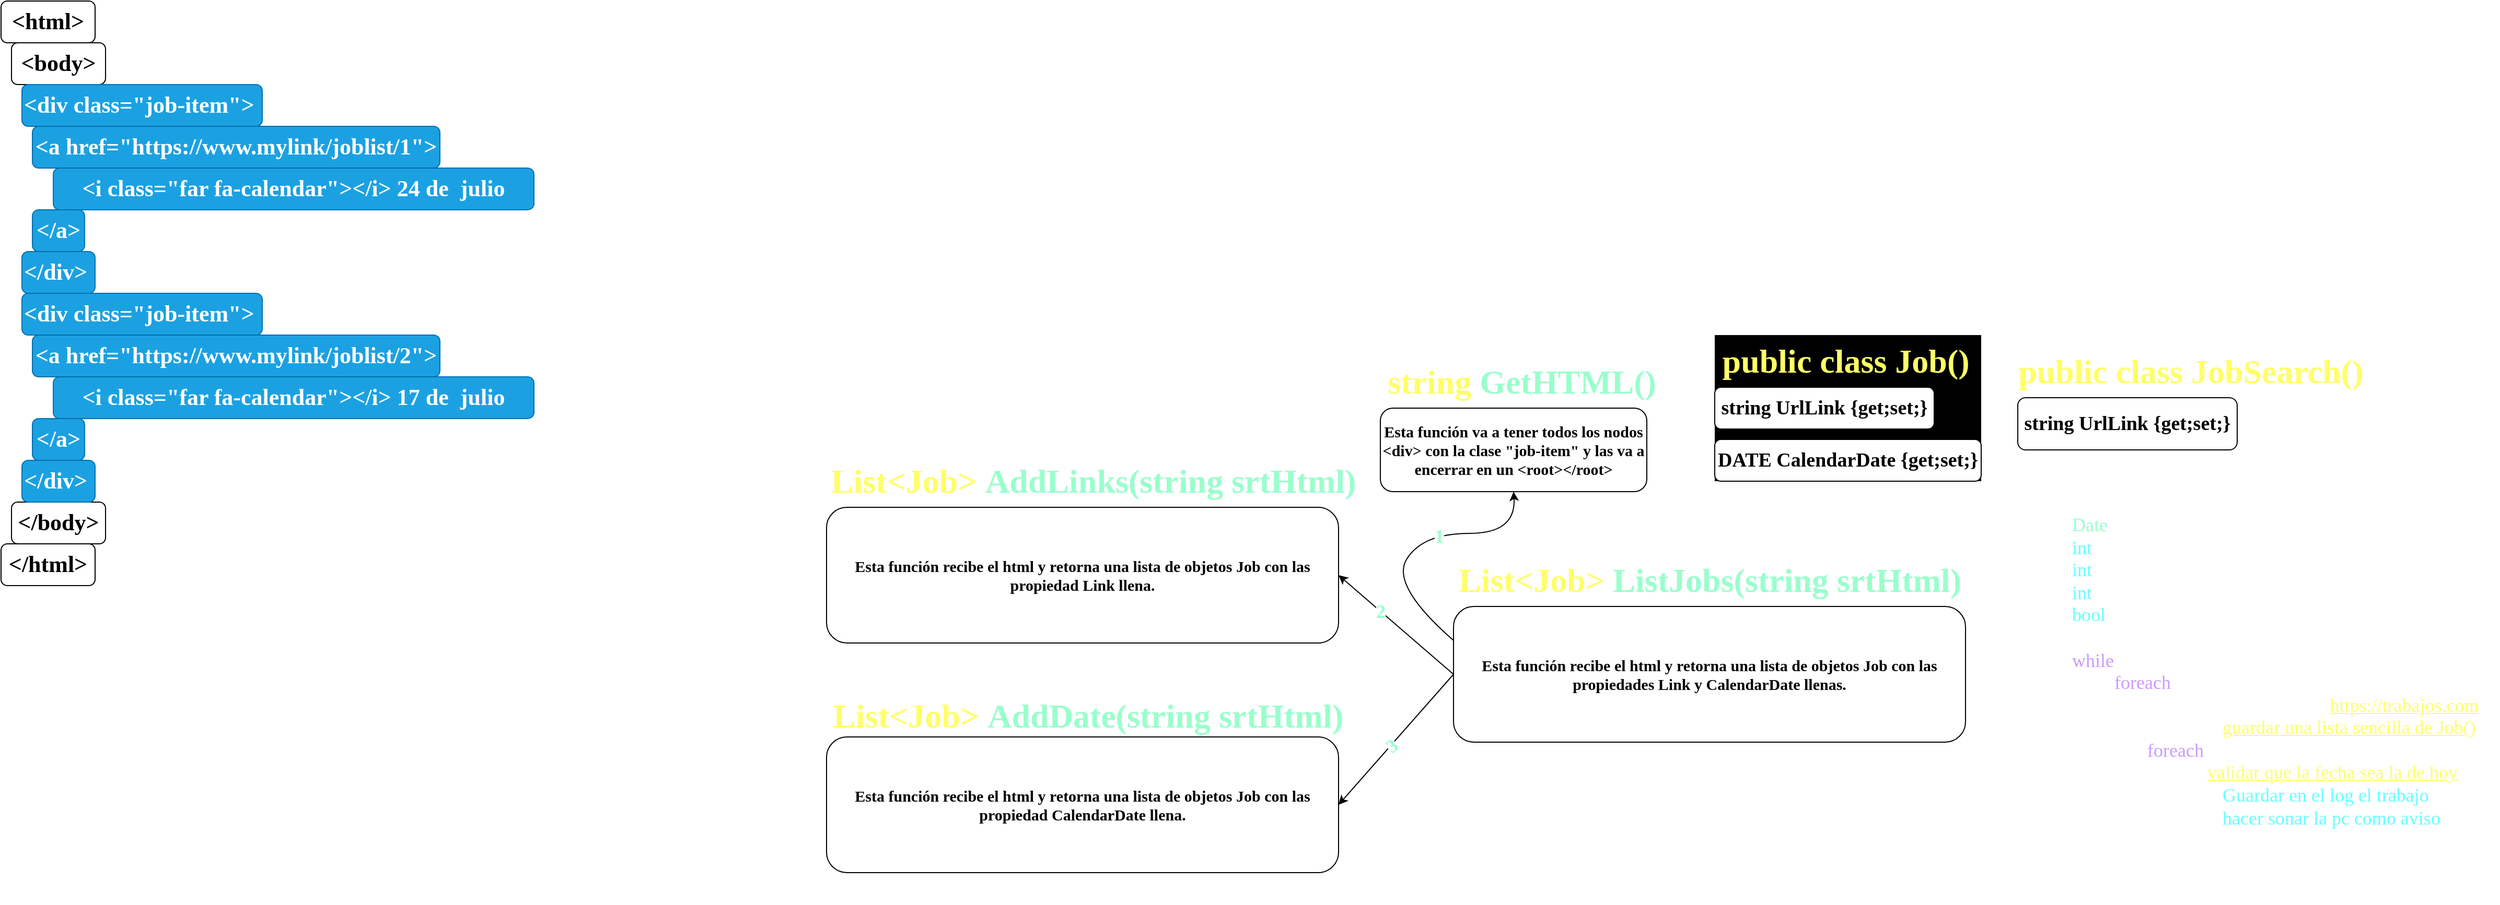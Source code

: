 <mxfile version="24.6.4" type="device">
  <diagram name="Page-1" id="siXNna9_pF9Z7vIk-0mN">
    <mxGraphModel dx="1247" dy="729" grid="1" gridSize="10" guides="1" tooltips="1" connect="1" arrows="1" fold="1" page="1" pageScale="1" pageWidth="850" pageHeight="1100" math="0" shadow="0">
      <root>
        <mxCell id="0" />
        <mxCell id="1" parent="0" />
        <mxCell id="7Etn7J5GAcvlB-kk5nT8-5" value="&amp;lt;html&amp;gt;" style="rounded=1;whiteSpace=wrap;html=1;fontFamily=Times New Roman;fontStyle=1;fontSize=22;" parent="1" vertex="1">
          <mxGeometry x="80" y="160" width="90" height="40" as="geometry" />
        </mxCell>
        <mxCell id="7Etn7J5GAcvlB-kk5nT8-7" value="&amp;lt;body&amp;gt;" style="rounded=1;whiteSpace=wrap;html=1;fontFamily=Times New Roman;fontStyle=1;fontSize=22;" parent="1" vertex="1">
          <mxGeometry x="90" y="200" width="90" height="40" as="geometry" />
        </mxCell>
        <mxCell id="7Etn7J5GAcvlB-kk5nT8-6" value="&amp;lt;/html&amp;gt;" style="rounded=1;whiteSpace=wrap;html=1;fontFamily=Times New Roman;fontStyle=1;fontSize=22;" parent="1" vertex="1">
          <mxGeometry x="80" y="680" width="90" height="40" as="geometry" />
        </mxCell>
        <mxCell id="7Etn7J5GAcvlB-kk5nT8-8" value="&amp;lt;/body&amp;gt;" style="rounded=1;whiteSpace=wrap;html=1;fontFamily=Times New Roman;fontStyle=1;fontSize=22;" parent="1" vertex="1">
          <mxGeometry x="90" y="640" width="90" height="40" as="geometry" />
        </mxCell>
        <mxCell id="7Etn7J5GAcvlB-kk5nT8-9" value="&amp;lt;div class=&quot;job-item&quot;&amp;gt;" style="rounded=1;whiteSpace=wrap;html=1;fontFamily=Times New Roman;fontStyle=1;fontSize=22;align=left;fillColor=#1ba1e2;fontColor=#ffffff;strokeColor=#006EAF;" parent="1" vertex="1">
          <mxGeometry x="100" y="240" width="230" height="40" as="geometry" />
        </mxCell>
        <mxCell id="7Etn7J5GAcvlB-kk5nT8-22" value="&amp;lt;/div&amp;gt;" style="rounded=1;whiteSpace=wrap;html=1;fontFamily=Times New Roman;fontStyle=1;fontSize=22;align=left;fillColor=#1ba1e2;fontColor=#ffffff;strokeColor=#006EAF;" parent="1" vertex="1">
          <mxGeometry x="100" y="400" width="70" height="40" as="geometry" />
        </mxCell>
        <mxCell id="7Etn7J5GAcvlB-kk5nT8-23" value="&amp;lt;a href=&quot;https://www.mylink/joblist/1&quot;&amp;gt;" style="rounded=1;whiteSpace=wrap;html=1;fontFamily=Times New Roman;fontStyle=1;fontSize=22;fillColor=#1ba1e2;fontColor=#ffffff;strokeColor=#006EAF;" parent="1" vertex="1">
          <mxGeometry x="110" y="280" width="390" height="40" as="geometry" />
        </mxCell>
        <mxCell id="7Etn7J5GAcvlB-kk5nT8-24" value="&amp;lt;/a&amp;gt;" style="rounded=1;whiteSpace=wrap;html=1;fontFamily=Times New Roman;fontStyle=1;fontSize=22;fillColor=#1ba1e2;fontColor=#ffffff;strokeColor=#006EAF;" parent="1" vertex="1">
          <mxGeometry x="110" y="360" width="50" height="40" as="geometry" />
        </mxCell>
        <mxCell id="7Etn7J5GAcvlB-kk5nT8-25" value="&amp;lt;i class=&quot;far fa-calendar&quot;&amp;gt;&amp;lt;/i&amp;gt; 24 de&amp;nbsp; julio" style="rounded=1;whiteSpace=wrap;html=1;fontFamily=Times New Roman;fontStyle=1;fontSize=22;fillColor=#1ba1e2;fontColor=#ffffff;strokeColor=#006EAF;" parent="1" vertex="1">
          <mxGeometry x="130" y="320" width="460" height="40" as="geometry" />
        </mxCell>
        <mxCell id="7Etn7J5GAcvlB-kk5nT8-29" value="&amp;lt;div class=&quot;job-item&quot;&amp;gt;" style="rounded=1;whiteSpace=wrap;html=1;fontFamily=Times New Roman;fontStyle=1;fontSize=22;align=left;fillColor=#1ba1e2;fontColor=#ffffff;strokeColor=#006EAF;" parent="1" vertex="1">
          <mxGeometry x="100" y="440" width="230" height="40" as="geometry" />
        </mxCell>
        <mxCell id="7Etn7J5GAcvlB-kk5nT8-30" value="&amp;lt;/div&amp;gt;" style="rounded=1;whiteSpace=wrap;html=1;fontFamily=Times New Roman;fontStyle=1;fontSize=22;align=left;fillColor=#1ba1e2;fontColor=#ffffff;strokeColor=#006EAF;" parent="1" vertex="1">
          <mxGeometry x="100" y="600" width="70" height="40" as="geometry" />
        </mxCell>
        <mxCell id="7Etn7J5GAcvlB-kk5nT8-31" value="&amp;lt;a href=&quot;https://www.mylink/joblist/2&quot;&amp;gt;" style="rounded=1;fontFamily=Times New Roman;fontStyle=1;fontSize=22;fillColor=#1ba1e2;fontColor=#ffffff;strokeColor=#006EAF;html=1;whiteSpace=wrap;" parent="1" vertex="1">
          <mxGeometry x="110" y="480" width="390" height="40" as="geometry" />
        </mxCell>
        <mxCell id="7Etn7J5GAcvlB-kk5nT8-32" value="&amp;lt;/a&amp;gt;" style="rounded=1;whiteSpace=wrap;html=1;fontFamily=Times New Roman;fontStyle=1;fontSize=22;fillColor=#1ba1e2;fontColor=#ffffff;strokeColor=#006EAF;" parent="1" vertex="1">
          <mxGeometry x="110" y="560" width="50" height="40" as="geometry" />
        </mxCell>
        <mxCell id="7Etn7J5GAcvlB-kk5nT8-33" value="&amp;lt;i class=&quot;far fa-calendar&quot;&amp;gt;&amp;lt;/i&amp;gt; 17 de&amp;nbsp; julio" style="rounded=1;whiteSpace=wrap;html=1;fontFamily=Times New Roman;fontStyle=1;fontSize=22;fillColor=#1ba1e2;fontColor=#ffffff;strokeColor=#006EAF;" parent="1" vertex="1">
          <mxGeometry x="130" y="520" width="460" height="40" as="geometry" />
        </mxCell>
        <mxCell id="7Etn7J5GAcvlB-kk5nT8-36" value="" style="group" parent="1" vertex="1" connectable="0">
          <mxGeometry x="1400" y="500" width="265" height="130" as="geometry" />
        </mxCell>
        <mxCell id="7Etn7J5GAcvlB-kk5nT8-34" value="&lt;font color=&quot;#ffff66&quot;&gt;string&amp;nbsp;&lt;/font&gt;GetHTML()" style="text;html=1;align=center;verticalAlign=middle;resizable=0;points=[];autosize=1;strokeColor=none;fillColor=none;fontColor=#99FFCC;fontStyle=1;fontFamily=Times New Roman;fontSize=32;" parent="7Etn7J5GAcvlB-kk5nT8-36" vertex="1">
          <mxGeometry x="5" width="260" height="50" as="geometry" />
        </mxCell>
        <mxCell id="7Etn7J5GAcvlB-kk5nT8-35" value="Esta función va a tener todos los nodos &amp;lt;div&amp;gt; con la clase &quot;job-item&quot; y las va a encerrar en un &amp;lt;root&amp;gt;&amp;lt;/root&amp;gt;" style="rounded=1;whiteSpace=wrap;html=1;fontFamily=Times New Roman;fontSize=15;fontStyle=1" parent="7Etn7J5GAcvlB-kk5nT8-36" vertex="1">
          <mxGeometry y="50" width="255" height="80" as="geometry" />
        </mxCell>
        <mxCell id="7Etn7J5GAcvlB-kk5nT8-41" value="" style="group;fillColor=#000000;" parent="1" vertex="1" connectable="0">
          <mxGeometry x="1720" y="480" width="255" height="140" as="geometry" />
        </mxCell>
        <mxCell id="7Etn7J5GAcvlB-kk5nT8-38" value="public class Job()" style="text;html=1;align=center;verticalAlign=middle;resizable=0;points=[];autosize=1;strokeColor=none;fillColor=none;fontColor=#FFFF66;fontStyle=1;fontFamily=Times New Roman;fontSize=32;container=0;" parent="7Etn7J5GAcvlB-kk5nT8-41" vertex="1">
          <mxGeometry width="250" height="50" as="geometry" />
        </mxCell>
        <mxCell id="7Etn7J5GAcvlB-kk5nT8-39" value="string UrlLink {get;set;}" style="rounded=1;whiteSpace=wrap;html=1;fontFamily=Times New Roman;fontSize=19;fontStyle=1;container=0;" parent="7Etn7J5GAcvlB-kk5nT8-41" vertex="1">
          <mxGeometry y="50" width="210" height="40" as="geometry" />
        </mxCell>
        <mxCell id="7Etn7J5GAcvlB-kk5nT8-40" value="DATE CalendarDate {get;set;}" style="rounded=1;whiteSpace=wrap;html=1;fontFamily=Times New Roman;fontSize=19;fontStyle=1;container=0;" parent="7Etn7J5GAcvlB-kk5nT8-41" vertex="1">
          <mxGeometry y="100" width="255" height="40" as="geometry" />
        </mxCell>
        <mxCell id="7Etn7J5GAcvlB-kk5nT8-49" value="" style="group" parent="1" vertex="1" connectable="0">
          <mxGeometry x="870" y="820" width="490" height="175" as="geometry" />
        </mxCell>
        <mxCell id="7Etn7J5GAcvlB-kk5nT8-47" value="&lt;font color=&quot;#ffff66&quot;&gt;List&amp;lt;Job&amp;gt;&amp;nbsp;&lt;/font&gt;AddDate(string srtHtml)" style="text;html=1;align=center;verticalAlign=middle;resizable=0;points=[];autosize=1;strokeColor=none;fillColor=none;fontColor=#99FFCC;fontStyle=1;fontFamily=Times New Roman;fontSize=32;" parent="7Etn7J5GAcvlB-kk5nT8-49" vertex="1">
          <mxGeometry x="10" width="480" height="50" as="geometry" />
        </mxCell>
        <mxCell id="7Etn7J5GAcvlB-kk5nT8-48" value="Esta función recibe el html y retorna una lista de objetos Job con las propiedad CalendarDate llena." style="rounded=1;whiteSpace=wrap;html=1;fontFamily=Times New Roman;fontSize=15;fontStyle=1" parent="7Etn7J5GAcvlB-kk5nT8-49" vertex="1">
          <mxGeometry y="45" width="490" height="130" as="geometry" />
        </mxCell>
        <mxCell id="7Etn7J5GAcvlB-kk5nT8-50" value="" style="group" parent="1" vertex="1" connectable="0">
          <mxGeometry x="870" y="595" width="500" height="180" as="geometry" />
        </mxCell>
        <mxCell id="7Etn7J5GAcvlB-kk5nT8-45" value="&lt;font color=&quot;#ffff66&quot;&gt;List&amp;lt;Job&amp;gt;&amp;nbsp;&lt;/font&gt;AddLinks(string srtHtml)" style="text;html=1;align=center;verticalAlign=middle;resizable=0;points=[];autosize=1;strokeColor=none;fillColor=none;fontColor=#99FFCC;fontStyle=1;fontFamily=Times New Roman;fontSize=32;" parent="7Etn7J5GAcvlB-kk5nT8-50" vertex="1">
          <mxGeometry x="10" width="490" height="50" as="geometry" />
        </mxCell>
        <mxCell id="7Etn7J5GAcvlB-kk5nT8-46" value="Esta función recibe el html y retorna una lista de objetos Job con las propiedad Link llena." style="rounded=1;whiteSpace=wrap;html=1;fontFamily=Times New Roman;fontSize=15;fontStyle=1" parent="7Etn7J5GAcvlB-kk5nT8-50" vertex="1">
          <mxGeometry y="50" width="490" height="130" as="geometry" />
        </mxCell>
        <mxCell id="7Etn7J5GAcvlB-kk5nT8-51" value="" style="group" parent="1" vertex="1" connectable="0">
          <mxGeometry x="1470" y="690" width="490" height="180" as="geometry" />
        </mxCell>
        <mxCell id="7Etn7J5GAcvlB-kk5nT8-43" value="&lt;font color=&quot;#ffff66&quot;&gt;List&amp;lt;Job&amp;gt; &lt;/font&gt;ListJobs(string srtHtml)" style="text;html=1;align=center;verticalAlign=middle;resizable=0;points=[];autosize=1;strokeColor=none;fillColor=none;fontColor=#99FFCC;fontStyle=1;fontFamily=Times New Roman;fontSize=32;" parent="7Etn7J5GAcvlB-kk5nT8-51" vertex="1">
          <mxGeometry x="10" width="470" height="50" as="geometry" />
        </mxCell>
        <mxCell id="7Etn7J5GAcvlB-kk5nT8-44" value="Esta función recibe el html y retorna una lista de objetos Job con las propiedades Link y CalendarDate llenas." style="rounded=1;whiteSpace=wrap;html=1;fontFamily=Times New Roman;fontSize=15;fontStyle=1" parent="7Etn7J5GAcvlB-kk5nT8-51" vertex="1">
          <mxGeometry y="50" width="490" height="130" as="geometry" />
        </mxCell>
        <mxCell id="7Etn7J5GAcvlB-kk5nT8-52" value="" style="endArrow=classic;html=1;rounded=0;entryX=1;entryY=0.5;entryDx=0;entryDy=0;exitX=0;exitY=0.5;exitDx=0;exitDy=0;" parent="1" source="7Etn7J5GAcvlB-kk5nT8-44" target="7Etn7J5GAcvlB-kk5nT8-46" edge="1">
          <mxGeometry width="50" height="50" relative="1" as="geometry">
            <mxPoint x="1390" y="830" as="sourcePoint" />
            <mxPoint x="1440" y="780" as="targetPoint" />
          </mxGeometry>
        </mxCell>
        <mxCell id="7Etn7J5GAcvlB-kk5nT8-54" value="&lt;font color=&quot;#99ffcc&quot; size=&quot;1&quot; face=&quot;Times New Roman&quot;&gt;&lt;b style=&quot;font-size: 18px;&quot;&gt;2&lt;/b&gt;&lt;/font&gt;" style="edgeLabel;html=1;align=center;verticalAlign=middle;resizable=0;points=[];" parent="7Etn7J5GAcvlB-kk5nT8-52" vertex="1" connectable="0">
          <mxGeometry x="0.263" y="1" relative="1" as="geometry">
            <mxPoint y="-1" as="offset" />
          </mxGeometry>
        </mxCell>
        <mxCell id="7Etn7J5GAcvlB-kk5nT8-53" value="" style="endArrow=classic;html=1;rounded=0;entryX=1;entryY=0.5;entryDx=0;entryDy=0;exitX=0;exitY=0.5;exitDx=0;exitDy=0;" parent="1" source="7Etn7J5GAcvlB-kk5nT8-44" target="7Etn7J5GAcvlB-kk5nT8-48" edge="1">
          <mxGeometry width="50" height="50" relative="1" as="geometry">
            <mxPoint x="1490" y="770" as="sourcePoint" />
            <mxPoint x="1540" y="720" as="targetPoint" />
          </mxGeometry>
        </mxCell>
        <mxCell id="7Etn7J5GAcvlB-kk5nT8-55" value="&lt;font face=&quot;Times New Roman&quot; color=&quot;#99ffcc&quot; style=&quot;font-size: 18px;&quot;&gt;&lt;b&gt;3&lt;/b&gt;&lt;/font&gt;" style="edgeLabel;html=1;align=center;verticalAlign=middle;resizable=0;points=[];rotation=-35;" parent="7Etn7J5GAcvlB-kk5nT8-53" vertex="1" connectable="0">
          <mxGeometry x="0.101" y="1" relative="1" as="geometry">
            <mxPoint as="offset" />
          </mxGeometry>
        </mxCell>
        <mxCell id="7Etn7J5GAcvlB-kk5nT8-56" value="" style="curved=1;endArrow=classic;html=1;rounded=0;exitX=0;exitY=0.25;exitDx=0;exitDy=0;entryX=0.5;entryY=1;entryDx=0;entryDy=0;" parent="1" source="7Etn7J5GAcvlB-kk5nT8-44" target="7Etn7J5GAcvlB-kk5nT8-35" edge="1">
          <mxGeometry width="50" height="50" relative="1" as="geometry">
            <mxPoint x="1390" y="710" as="sourcePoint" />
            <mxPoint x="1440" y="660" as="targetPoint" />
            <Array as="points">
              <mxPoint x="1410" y="720" />
              <mxPoint x="1440" y="670" />
              <mxPoint x="1530" y="670" />
            </Array>
          </mxGeometry>
        </mxCell>
        <mxCell id="7Etn7J5GAcvlB-kk5nT8-57" value="&lt;font color=&quot;#99ffcc&quot; face=&quot;Times New Roman&quot; style=&quot;font-size: 18px;&quot;&gt;&lt;b&gt;1&lt;/b&gt;&lt;/font&gt;" style="edgeLabel;html=1;align=center;verticalAlign=middle;resizable=0;points=[];" parent="7Etn7J5GAcvlB-kk5nT8-56" vertex="1" connectable="0">
          <mxGeometry x="0.144" y="-3" relative="1" as="geometry">
            <mxPoint as="offset" />
          </mxGeometry>
        </mxCell>
        <mxCell id="70gyKygHLyewn4vN5dPq-5" value="" style="group" vertex="1" connectable="0" parent="1">
          <mxGeometry x="2010" y="490" width="330.004" height="100" as="geometry" />
        </mxCell>
        <mxCell id="70gyKygHLyewn4vN5dPq-2" value="public class JobSearch()" style="text;html=1;align=center;verticalAlign=middle;resizable=0;points=[];autosize=1;strokeColor=none;fillColor=none;fontColor=#FFFF66;fontStyle=1;fontFamily=Times New Roman;fontSize=32;container=0;" vertex="1" parent="70gyKygHLyewn4vN5dPq-5">
          <mxGeometry x="0.004" width="330" height="50" as="geometry" />
        </mxCell>
        <mxCell id="70gyKygHLyewn4vN5dPq-3" value="string UrlLink {get;set;}" style="rounded=1;whiteSpace=wrap;html=1;fontFamily=Times New Roman;fontSize=19;fontStyle=1;container=0;" vertex="1" parent="70gyKygHLyewn4vN5dPq-5">
          <mxGeometry y="50" width="210" height="50" as="geometry" />
        </mxCell>
        <mxCell id="70gyKygHLyewn4vN5dPq-6" value="&lt;div style=&quot;font-size: 18px;&quot;&gt;&lt;font color=&quot;#99ffcc&quot; style=&quot;font-size: 18px; font-weight: normal;&quot;&gt;Date&lt;/font&gt;&lt;font color=&quot;#ffffff&quot; style=&quot;font-size: 18px; font-weight: normal;&quot;&gt; current = GetDate.Now()&lt;/font&gt;&lt;/div&gt;&lt;div style=&quot;font-size: 18px;&quot;&gt;&lt;font color=&quot;#66ffff&quot; style=&quot;font-size: 18px; font-weight: normal;&quot;&gt;int&lt;/font&gt;&lt;font color=&quot;#ffffff&quot; style=&quot;font-size: 18px; font-weight: normal;&quot;&gt; timer = 5;&lt;/font&gt;&lt;/div&gt;&lt;div style=&quot;font-size: 18px;&quot;&gt;&lt;font color=&quot;#66ffff&quot; style=&quot;font-size: 18px; font-weight: normal;&quot;&gt;int&lt;/font&gt;&lt;font color=&quot;#ffffff&quot; style=&quot;font-size: 18px; font-weight: normal;&quot;&gt; n =&amp;nbsp;&lt;/font&gt;&lt;span style=&quot;color: rgb(255, 255, 255); font-weight: 400; background-color: initial;&quot;&gt;list&amp;lt;jobsearch&amp;gt;.Lenght&lt;/span&gt;&lt;/div&gt;&lt;div style=&quot;font-size: 18px;&quot;&gt;&lt;span style=&quot;font-weight: 400; background-color: initial;&quot;&gt;&lt;font color=&quot;#66ffff&quot;&gt;int&lt;/font&gt;&lt;/span&gt;&lt;span style=&quot;color: rgb(255, 255, 255); font-weight: 400; background-color: initial;&quot;&gt; i = n&lt;/span&gt;&lt;/div&gt;&lt;div style=&quot;font-size: 18px;&quot;&gt;&lt;font color=&quot;#66ffff&quot; style=&quot;font-size: 18px; font-weight: normal;&quot;&gt;bool&lt;/font&gt;&lt;font color=&quot;#ffffff&quot; style=&quot;font-size: 18px; font-weight: normal;&quot;&gt; firstRound = false;&lt;/font&gt;&lt;/div&gt;&lt;div style=&quot;font-size: 18px;&quot;&gt;&lt;font color=&quot;#ffffff&quot; style=&quot;font-size: 18px; font-weight: normal;&quot;&gt;&lt;br&gt;&lt;/font&gt;&lt;/div&gt;&lt;span style=&quot;font-weight: normal;&quot;&gt;&lt;font color=&quot;#cc99ff&quot;&gt;while&lt;/font&gt;&lt;font color=&quot;#ffffff&quot;&gt; i &amp;gt; 0{&lt;/font&gt;&lt;/span&gt;&lt;div&gt;&lt;div style=&quot;font-size: 18px;&quot;&gt;&lt;span style=&quot;font-weight: normal;&quot;&gt;&lt;font color=&quot;#ffffff&quot;&gt;&lt;span style=&quot;white-space: pre;&quot;&gt;&#x9;&lt;/span&gt;&amp;nbsp;&lt;/font&gt;&lt;font color=&quot;#cc99ff&quot;&gt;foreach&lt;/font&gt;&lt;font color=&quot;#ffffff&quot;&gt; a in&amp;nbsp;&lt;/font&gt;&lt;/span&gt;&lt;span style=&quot;color: rgb(255, 255, 255); font-weight: 400; background-color: initial;&quot;&gt;list&amp;lt;jobsearch&amp;gt;&lt;/span&gt;&lt;/div&gt;&lt;div style=&quot;font-size: 18px;&quot;&gt;&lt;span style=&quot;font-weight: normal;&quot;&gt;&lt;span style=&quot;color: rgb(255, 255, 255); white-space: pre;&quot;&gt;&#x9;&lt;span style=&quot;white-space: pre;&quot;&gt;&#x9;&lt;/span&gt;&lt;/span&gt;&lt;font color=&quot;#ffffff&quot;&gt;string document = GET:&lt;/font&gt;&lt;u style=&quot;&quot;&gt;https://trabajos.com&lt;/u&gt;&lt;br&gt;&lt;/span&gt;&lt;/div&gt;&lt;div style=&quot;font-size: 18px;&quot;&gt;&lt;span style=&quot;font-weight: normal;&quot;&gt;&lt;span style=&quot;color: rgb(255, 255, 255); white-space: pre;&quot;&gt;&#x9;&lt;span style=&quot;white-space: pre;&quot;&gt;&#x9;&lt;/span&gt;myList =&lt;span style=&quot;white-space: pre;&quot;&gt;&#x9;&lt;/span&gt;&lt;/span&gt;&lt;u&gt;guardar una lista sencilla de Job()&lt;/u&gt;&lt;br&gt;&lt;/span&gt;&lt;/div&gt;&lt;div style=&quot;font-size: 18px;&quot;&gt;&lt;span style=&quot;font-weight: normal;&quot;&gt;&lt;span style=&quot;text-decoration-line: underline; white-space: pre;&quot;&gt;&#x9;&lt;/span&gt;&lt;span style=&quot;text-decoration-line: underline; white-space: pre;&quot;&gt;&#x9;&lt;/span&gt;&lt;font color=&quot;#cc99ff&quot;&gt;foreach&lt;/font&gt;&lt;font color=&quot;#ffffff&quot;&gt; list&amp;lt;job&amp;gt;&lt;/font&gt;&lt;br&gt;&lt;/span&gt;&lt;/div&gt;&lt;div style=&quot;font-size: 18px;&quot;&gt;&lt;span style=&quot;font-weight: normal;&quot;&gt;&lt;span style=&quot;color: rgb(255, 255, 255); white-space: pre;&quot;&gt;&#x9;&lt;span style=&quot;white-space: pre;&quot;&gt;&#x9;&lt;span style=&quot;white-space: pre;&quot;&gt;&#x9;&lt;/span&gt;&lt;/span&gt;&lt;/span&gt;&lt;font color=&quot;#ffffff&quot;&gt;if (&lt;/font&gt;&lt;u style=&quot;&quot;&gt;validar que la fecha sea la de hoy&lt;/u&gt;&lt;font color=&quot;#ffffff&quot;&gt;)&lt;/font&gt;&lt;br&gt;&lt;/span&gt;&lt;/div&gt;&lt;div style=&quot;font-size: 18px;&quot;&gt;&lt;span style=&quot;font-weight: normal;&quot;&gt;&lt;span style=&quot;color: rgb(255, 255, 255); white-space: pre;&quot;&gt;&#x9;&lt;/span&gt;&lt;span style=&quot;color: rgb(255, 255, 255); white-space: pre;&quot;&gt;&#x9;&lt;span style=&quot;white-space: pre;&quot;&gt;&#x9;&lt;span style=&quot;white-space: pre;&quot;&gt;&#x9;&lt;/span&gt;&lt;/span&gt;&lt;/span&gt;&lt;font color=&quot;#66ffff&quot;&gt;Guardar en el log el trabajo&lt;/font&gt;&lt;br&gt;&lt;/span&gt;&lt;/div&gt;&lt;div style=&quot;font-size: 18px;&quot;&gt;&lt;span style=&quot;font-weight: normal;&quot;&gt;&lt;span style=&quot;color: rgb(255, 255, 255); white-space: pre;&quot;&gt;&#x9;&lt;/span&gt;&lt;span style=&quot;color: rgb(255, 255, 255); white-space: pre;&quot;&gt;&#x9;&lt;span style=&quot;white-space: pre;&quot;&gt;&#x9;&lt;span style=&quot;white-space: pre;&quot;&gt;&#x9;&lt;/span&gt;&lt;/span&gt;&lt;/span&gt;&lt;font color=&quot;#66ffff&quot;&gt;hacer sonar la pc como aviso&lt;/font&gt;&lt;br&gt;&lt;/span&gt;&lt;/div&gt;&lt;div style=&quot;font-size: 18px;&quot;&gt;&lt;span style=&quot;font-weight: normal;&quot;&gt;&lt;font color=&quot;#ffffff&quot;&gt;i-1;&lt;/font&gt;&lt;/span&gt;&lt;/div&gt;&lt;div style=&quot;font-size: 18px;&quot;&gt;&lt;span style=&quot;font-weight: normal;&quot;&gt;&lt;font color=&quot;#ffffff&quot;&gt;if i == 0 then sleep(timer) and i = n&lt;/font&gt;&lt;/span&gt;&lt;/div&gt;&lt;div style=&quot;font-size: 18px;&quot;&gt;&lt;span style=&quot;font-weight: normal;&quot;&gt;&lt;font color=&quot;#ffffff&quot;&gt;}&lt;/font&gt;&lt;/span&gt;&lt;/div&gt;&lt;/div&gt;" style="text;html=1;align=left;verticalAlign=middle;resizable=0;points=[];autosize=1;strokeColor=none;fillColor=none;fontColor=#FFFF66;fontStyle=1;fontFamily=Times New Roman;fontSize=18;container=0;" vertex="1" parent="1">
          <mxGeometry x="2060.004" y="645" width="410" height="380" as="geometry" />
        </mxCell>
      </root>
    </mxGraphModel>
  </diagram>
</mxfile>
